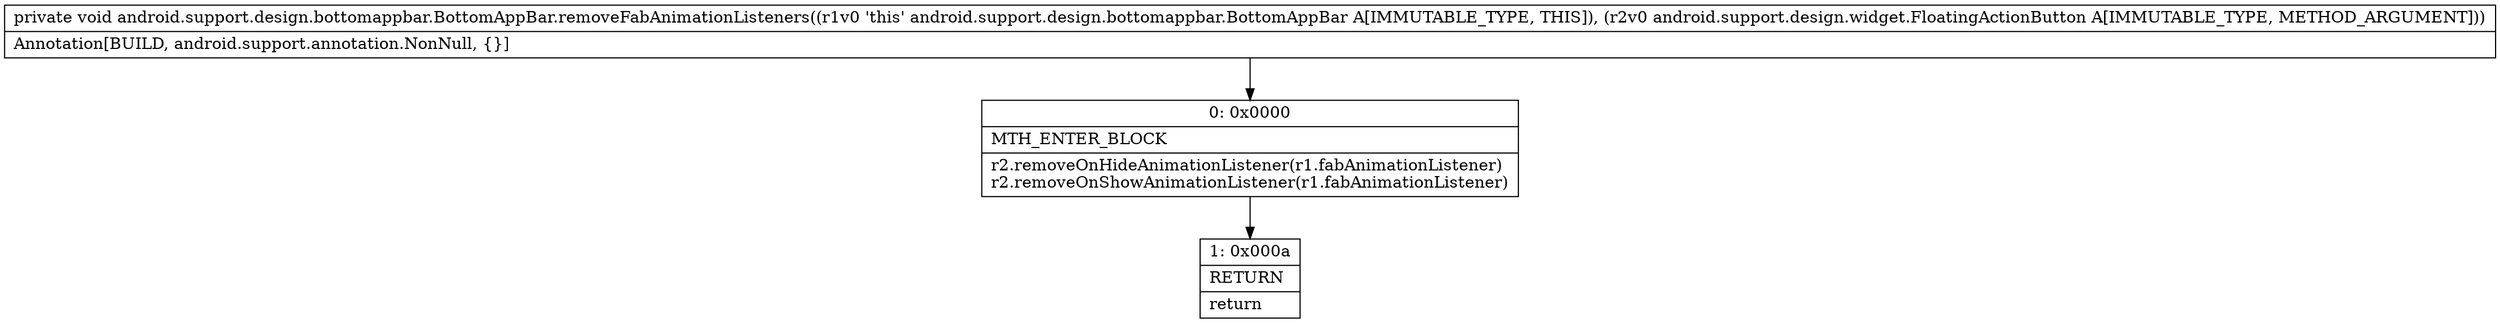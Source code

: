digraph "CFG forandroid.support.design.bottomappbar.BottomAppBar.removeFabAnimationListeners(Landroid\/support\/design\/widget\/FloatingActionButton;)V" {
Node_0 [shape=record,label="{0\:\ 0x0000|MTH_ENTER_BLOCK\l|r2.removeOnHideAnimationListener(r1.fabAnimationListener)\lr2.removeOnShowAnimationListener(r1.fabAnimationListener)\l}"];
Node_1 [shape=record,label="{1\:\ 0x000a|RETURN\l|return\l}"];
MethodNode[shape=record,label="{private void android.support.design.bottomappbar.BottomAppBar.removeFabAnimationListeners((r1v0 'this' android.support.design.bottomappbar.BottomAppBar A[IMMUTABLE_TYPE, THIS]), (r2v0 android.support.design.widget.FloatingActionButton A[IMMUTABLE_TYPE, METHOD_ARGUMENT]))  | Annotation[BUILD, android.support.annotation.NonNull, \{\}]\l}"];
MethodNode -> Node_0;
Node_0 -> Node_1;
}


